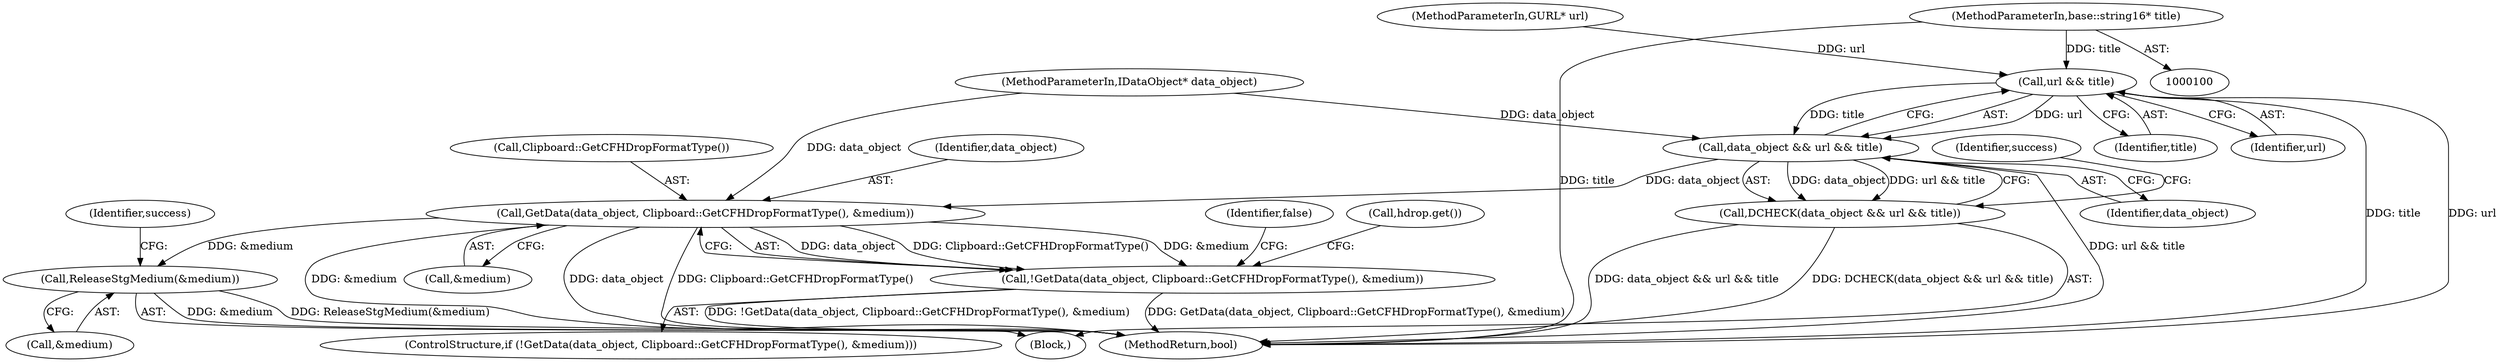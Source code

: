 digraph "0_Chrome_e93dc535728da259ec16d1c3cc393f80b25f64ae_7@pointer" {
"1000103" [label="(MethodParameterIn,base::string16* title)"];
"1000108" [label="(Call,url && title)"];
"1000106" [label="(Call,data_object && url && title)"];
"1000105" [label="(Call,DCHECK(data_object && url && title))"];
"1000118" [label="(Call,GetData(data_object, Clipboard::GetCFHDropFormatType(), &medium))"];
"1000117" [label="(Call,!GetData(data_object, Clipboard::GetCFHDropFormatType(), &medium))"];
"1000156" [label="(Call,ReleaseStgMedium(&medium))"];
"1000121" [label="(Call,&medium)"];
"1000160" [label="(Identifier,success)"];
"1000104" [label="(Block,)"];
"1000110" [label="(Identifier,title)"];
"1000157" [label="(Call,&medium)"];
"1000124" [label="(Identifier,false)"];
"1000107" [label="(Identifier,data_object)"];
"1000113" [label="(Identifier,success)"];
"1000106" [label="(Call,data_object && url && title)"];
"1000103" [label="(MethodParameterIn,base::string16* title)"];
"1000105" [label="(Call,DCHECK(data_object && url && title))"];
"1000116" [label="(ControlStructure,if (!GetData(data_object, Clipboard::GetCFHDropFormatType(), &medium)))"];
"1000129" [label="(Call,hdrop.get())"];
"1000101" [label="(MethodParameterIn,IDataObject* data_object)"];
"1000161" [label="(MethodReturn,bool)"];
"1000118" [label="(Call,GetData(data_object, Clipboard::GetCFHDropFormatType(), &medium))"];
"1000156" [label="(Call,ReleaseStgMedium(&medium))"];
"1000102" [label="(MethodParameterIn,GURL* url)"];
"1000119" [label="(Identifier,data_object)"];
"1000120" [label="(Call,Clipboard::GetCFHDropFormatType())"];
"1000117" [label="(Call,!GetData(data_object, Clipboard::GetCFHDropFormatType(), &medium))"];
"1000109" [label="(Identifier,url)"];
"1000108" [label="(Call,url && title)"];
"1000103" -> "1000100"  [label="AST: "];
"1000103" -> "1000161"  [label="DDG: title"];
"1000103" -> "1000108"  [label="DDG: title"];
"1000108" -> "1000106"  [label="AST: "];
"1000108" -> "1000109"  [label="CFG: "];
"1000108" -> "1000110"  [label="CFG: "];
"1000109" -> "1000108"  [label="AST: "];
"1000110" -> "1000108"  [label="AST: "];
"1000106" -> "1000108"  [label="CFG: "];
"1000108" -> "1000161"  [label="DDG: title"];
"1000108" -> "1000161"  [label="DDG: url"];
"1000108" -> "1000106"  [label="DDG: url"];
"1000108" -> "1000106"  [label="DDG: title"];
"1000102" -> "1000108"  [label="DDG: url"];
"1000106" -> "1000105"  [label="AST: "];
"1000106" -> "1000107"  [label="CFG: "];
"1000107" -> "1000106"  [label="AST: "];
"1000105" -> "1000106"  [label="CFG: "];
"1000106" -> "1000161"  [label="DDG: url && title"];
"1000106" -> "1000105"  [label="DDG: data_object"];
"1000106" -> "1000105"  [label="DDG: url && title"];
"1000101" -> "1000106"  [label="DDG: data_object"];
"1000106" -> "1000118"  [label="DDG: data_object"];
"1000105" -> "1000104"  [label="AST: "];
"1000113" -> "1000105"  [label="CFG: "];
"1000105" -> "1000161"  [label="DDG: DCHECK(data_object && url && title)"];
"1000105" -> "1000161"  [label="DDG: data_object && url && title"];
"1000118" -> "1000117"  [label="AST: "];
"1000118" -> "1000121"  [label="CFG: "];
"1000119" -> "1000118"  [label="AST: "];
"1000120" -> "1000118"  [label="AST: "];
"1000121" -> "1000118"  [label="AST: "];
"1000117" -> "1000118"  [label="CFG: "];
"1000118" -> "1000161"  [label="DDG: &medium"];
"1000118" -> "1000161"  [label="DDG: data_object"];
"1000118" -> "1000161"  [label="DDG: Clipboard::GetCFHDropFormatType()"];
"1000118" -> "1000117"  [label="DDG: data_object"];
"1000118" -> "1000117"  [label="DDG: Clipboard::GetCFHDropFormatType()"];
"1000118" -> "1000117"  [label="DDG: &medium"];
"1000101" -> "1000118"  [label="DDG: data_object"];
"1000118" -> "1000156"  [label="DDG: &medium"];
"1000117" -> "1000116"  [label="AST: "];
"1000124" -> "1000117"  [label="CFG: "];
"1000129" -> "1000117"  [label="CFG: "];
"1000117" -> "1000161"  [label="DDG: !GetData(data_object, Clipboard::GetCFHDropFormatType(), &medium)"];
"1000117" -> "1000161"  [label="DDG: GetData(data_object, Clipboard::GetCFHDropFormatType(), &medium)"];
"1000156" -> "1000104"  [label="AST: "];
"1000156" -> "1000157"  [label="CFG: "];
"1000157" -> "1000156"  [label="AST: "];
"1000160" -> "1000156"  [label="CFG: "];
"1000156" -> "1000161"  [label="DDG: &medium"];
"1000156" -> "1000161"  [label="DDG: ReleaseStgMedium(&medium)"];
}
